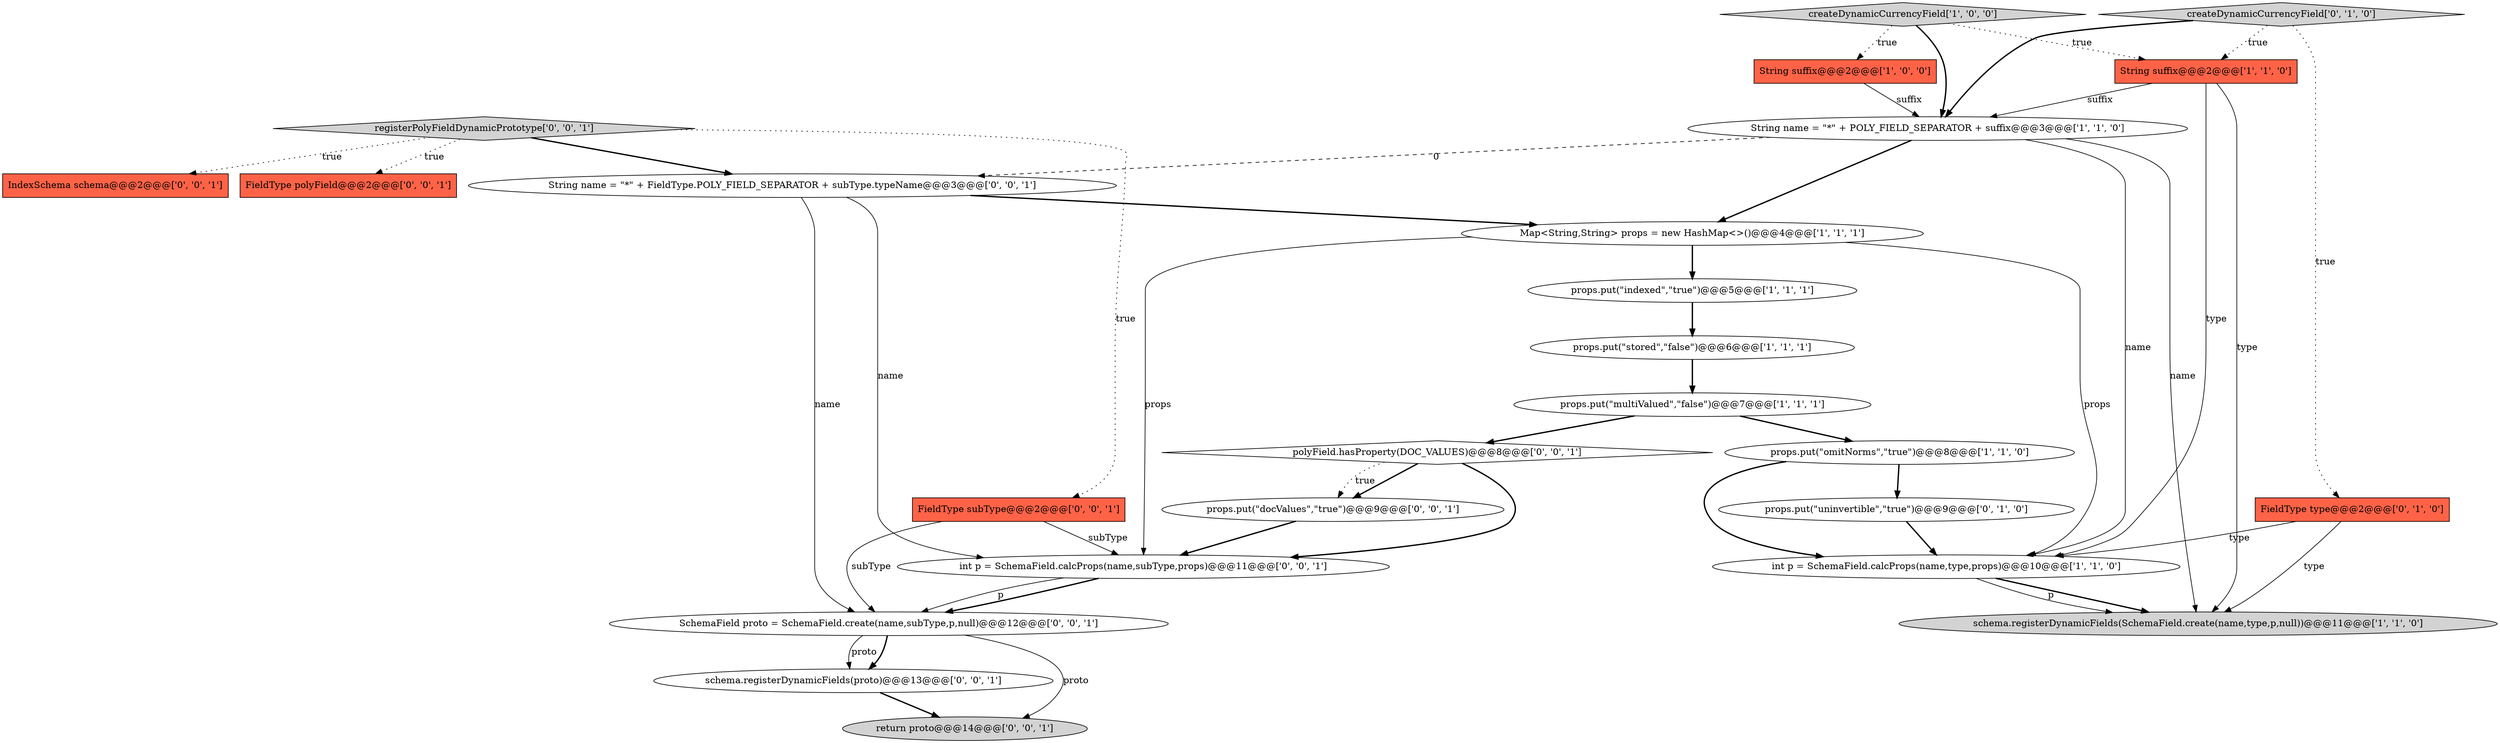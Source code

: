 digraph {
22 [style = filled, label = "return proto@@@14@@@['0', '0', '1']", fillcolor = lightgray, shape = ellipse image = "AAA0AAABBB3BBB"];
2 [style = filled, label = "String name = \"*\" + POLY_FIELD_SEPARATOR + suffix@@@3@@@['1', '1', '0']", fillcolor = white, shape = ellipse image = "AAA0AAABBB1BBB"];
6 [style = filled, label = "int p = SchemaField.calcProps(name,type,props)@@@10@@@['1', '1', '0']", fillcolor = white, shape = ellipse image = "AAA0AAABBB1BBB"];
11 [style = filled, label = "createDynamicCurrencyField['0', '1', '0']", fillcolor = lightgray, shape = diamond image = "AAA0AAABBB2BBB"];
18 [style = filled, label = "int p = SchemaField.calcProps(name,subType,props)@@@11@@@['0', '0', '1']", fillcolor = white, shape = ellipse image = "AAA0AAABBB3BBB"];
0 [style = filled, label = "String suffix@@@2@@@['1', '0', '0']", fillcolor = tomato, shape = box image = "AAA0AAABBB1BBB"];
16 [style = filled, label = "IndexSchema schema@@@2@@@['0', '0', '1']", fillcolor = tomato, shape = box image = "AAA0AAABBB3BBB"];
21 [style = filled, label = "FieldType subType@@@2@@@['0', '0', '1']", fillcolor = tomato, shape = box image = "AAA0AAABBB3BBB"];
23 [style = filled, label = "FieldType polyField@@@2@@@['0', '0', '1']", fillcolor = tomato, shape = box image = "AAA0AAABBB3BBB"];
5 [style = filled, label = "props.put(\"indexed\",\"true\")@@@5@@@['1', '1', '1']", fillcolor = white, shape = ellipse image = "AAA0AAABBB1BBB"];
14 [style = filled, label = "polyField.hasProperty(DOC_VALUES)@@@8@@@['0', '0', '1']", fillcolor = white, shape = diamond image = "AAA0AAABBB3BBB"];
9 [style = filled, label = "createDynamicCurrencyField['1', '0', '0']", fillcolor = lightgray, shape = diamond image = "AAA0AAABBB1BBB"];
19 [style = filled, label = "schema.registerDynamicFields(proto)@@@13@@@['0', '0', '1']", fillcolor = white, shape = ellipse image = "AAA0AAABBB3BBB"];
1 [style = filled, label = "Map<String,String> props = new HashMap<>()@@@4@@@['1', '1', '1']", fillcolor = white, shape = ellipse image = "AAA0AAABBB1BBB"];
8 [style = filled, label = "schema.registerDynamicFields(SchemaField.create(name,type,p,null))@@@11@@@['1', '1', '0']", fillcolor = lightgray, shape = ellipse image = "AAA0AAABBB1BBB"];
13 [style = filled, label = "props.put(\"uninvertible\",\"true\")@@@9@@@['0', '1', '0']", fillcolor = white, shape = ellipse image = "AAA1AAABBB2BBB"];
12 [style = filled, label = "FieldType type@@@2@@@['0', '1', '0']", fillcolor = tomato, shape = box image = "AAA0AAABBB2BBB"];
24 [style = filled, label = "props.put(\"docValues\",\"true\")@@@9@@@['0', '0', '1']", fillcolor = white, shape = ellipse image = "AAA0AAABBB3BBB"];
7 [style = filled, label = "props.put(\"stored\",\"false\")@@@6@@@['1', '1', '1']", fillcolor = white, shape = ellipse image = "AAA0AAABBB1BBB"];
4 [style = filled, label = "String suffix@@@2@@@['1', '1', '0']", fillcolor = tomato, shape = box image = "AAA0AAABBB1BBB"];
10 [style = filled, label = "props.put(\"multiValued\",\"false\")@@@7@@@['1', '1', '1']", fillcolor = white, shape = ellipse image = "AAA0AAABBB1BBB"];
15 [style = filled, label = "SchemaField proto = SchemaField.create(name,subType,p,null)@@@12@@@['0', '0', '1']", fillcolor = white, shape = ellipse image = "AAA0AAABBB3BBB"];
20 [style = filled, label = "registerPolyFieldDynamicPrototype['0', '0', '1']", fillcolor = lightgray, shape = diamond image = "AAA0AAABBB3BBB"];
3 [style = filled, label = "props.put(\"omitNorms\",\"true\")@@@8@@@['1', '1', '0']", fillcolor = white, shape = ellipse image = "AAA0AAABBB1BBB"];
17 [style = filled, label = "String name = \"*\" + FieldType.POLY_FIELD_SEPARATOR + subType.typeName@@@3@@@['0', '0', '1']", fillcolor = white, shape = ellipse image = "AAA0AAABBB3BBB"];
15->22 [style = solid, label="proto"];
4->2 [style = solid, label="suffix"];
14->18 [style = bold, label=""];
24->18 [style = bold, label=""];
0->2 [style = solid, label="suffix"];
11->12 [style = dotted, label="true"];
9->0 [style = dotted, label="true"];
20->21 [style = dotted, label="true"];
7->10 [style = bold, label=""];
2->17 [style = dashed, label="0"];
18->15 [style = solid, label="p"];
17->15 [style = solid, label="name"];
13->6 [style = bold, label=""];
9->2 [style = bold, label=""];
15->19 [style = bold, label=""];
19->22 [style = bold, label=""];
14->24 [style = bold, label=""];
20->16 [style = dotted, label="true"];
12->8 [style = solid, label="type"];
6->8 [style = bold, label=""];
3->13 [style = bold, label=""];
11->2 [style = bold, label=""];
21->15 [style = solid, label="subType"];
10->3 [style = bold, label=""];
20->23 [style = dotted, label="true"];
1->18 [style = solid, label="props"];
3->6 [style = bold, label=""];
2->6 [style = solid, label="name"];
12->6 [style = solid, label="type"];
1->6 [style = solid, label="props"];
15->19 [style = solid, label="proto"];
2->1 [style = bold, label=""];
9->4 [style = dotted, label="true"];
6->8 [style = solid, label="p"];
14->24 [style = dotted, label="true"];
20->17 [style = bold, label=""];
11->4 [style = dotted, label="true"];
2->8 [style = solid, label="name"];
17->18 [style = solid, label="name"];
4->6 [style = solid, label="type"];
4->8 [style = solid, label="type"];
21->18 [style = solid, label="subType"];
10->14 [style = bold, label=""];
5->7 [style = bold, label=""];
17->1 [style = bold, label=""];
1->5 [style = bold, label=""];
18->15 [style = bold, label=""];
}
